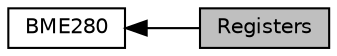 digraph "Registers"
{
  edge [fontname="Helvetica",fontsize="10",labelfontname="Helvetica",labelfontsize="10"];
  node [fontname="Helvetica",fontsize="10",shape=box];
  rankdir=LR;
  Node2 [label="BME280",height=0.2,width=0.4,color="black", fillcolor="white", style="filled",URL="$group__bme280.html",tooltip="Product Overview and Sensor API Source Code"];
  Node1 [label="Registers",height=0.2,width=0.4,color="black", fillcolor="grey75", style="filled", fontcolor="black",tooltip="Generic API for accessing sensor registers."];
  Node2->Node1 [shape=plaintext, dir="back", style="solid"];
}
